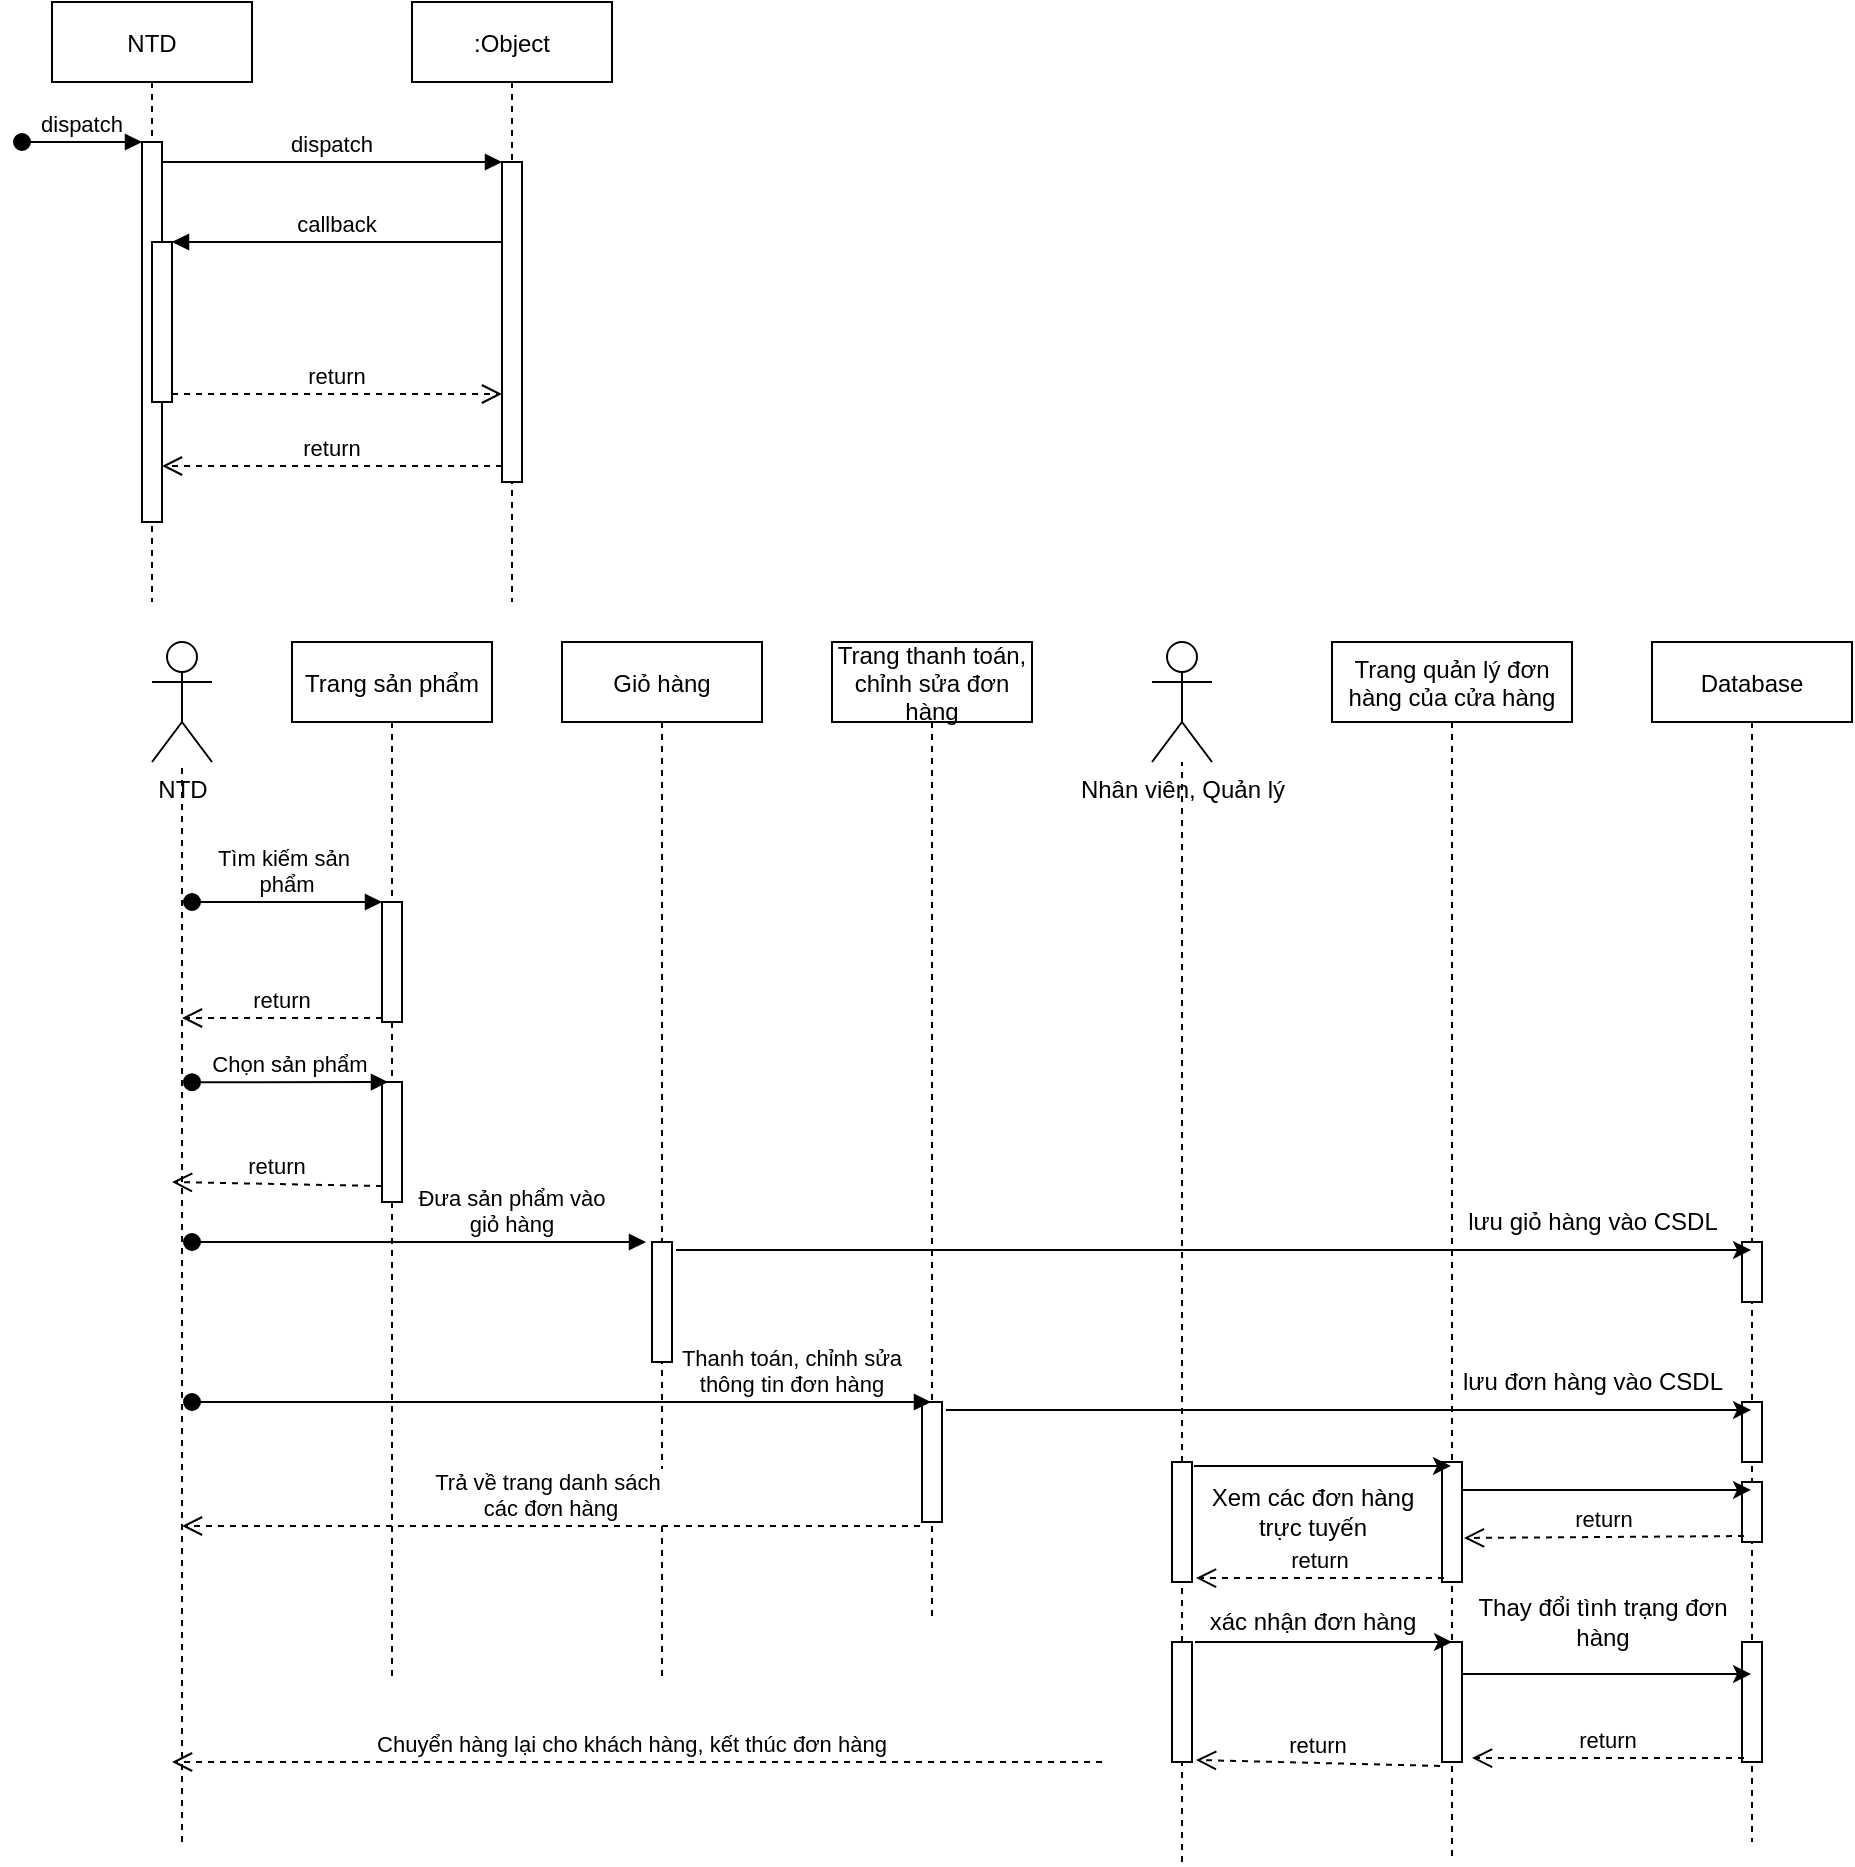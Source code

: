 <mxfile version="13.9.9" type="device"><diagram id="kgpKYQtTHZ0yAKxKKP6v" name="Page-1"><mxGraphModel dx="1422" dy="866" grid="1" gridSize="10" guides="1" tooltips="1" connect="1" arrows="1" fold="1" page="1" pageScale="1" pageWidth="850" pageHeight="1100" math="0" shadow="0"><root><mxCell id="0"/><mxCell id="1" parent="0"/><mxCell id="3nuBFxr9cyL0pnOWT2aG-1" value="NTD" style="shape=umlLifeline;perimeter=lifelinePerimeter;container=1;collapsible=0;recursiveResize=0;rounded=0;shadow=0;strokeWidth=1;" parent="1" vertex="1"><mxGeometry x="120" y="80" width="100" height="300" as="geometry"/></mxCell><mxCell id="3nuBFxr9cyL0pnOWT2aG-2" value="" style="points=[];perimeter=orthogonalPerimeter;rounded=0;shadow=0;strokeWidth=1;" parent="3nuBFxr9cyL0pnOWT2aG-1" vertex="1"><mxGeometry x="45" y="70" width="10" height="190" as="geometry"/></mxCell><mxCell id="3nuBFxr9cyL0pnOWT2aG-3" value="dispatch" style="verticalAlign=bottom;startArrow=oval;endArrow=block;startSize=8;shadow=0;strokeWidth=1;" parent="3nuBFxr9cyL0pnOWT2aG-1" target="3nuBFxr9cyL0pnOWT2aG-2" edge="1"><mxGeometry relative="1" as="geometry"><mxPoint x="-15" y="70" as="sourcePoint"/></mxGeometry></mxCell><mxCell id="3nuBFxr9cyL0pnOWT2aG-4" value="" style="points=[];perimeter=orthogonalPerimeter;rounded=0;shadow=0;strokeWidth=1;" parent="3nuBFxr9cyL0pnOWT2aG-1" vertex="1"><mxGeometry x="50" y="120" width="10" height="80" as="geometry"/></mxCell><mxCell id="TmLo5J9G6mKKLcKEB44P-18" value="Đưa sản phẩm vào&#10;giỏ hàng" style="verticalAlign=bottom;startArrow=oval;endArrow=block;startSize=8;shadow=0;strokeWidth=1;entryX=-0.3;entryY=0;entryDx=0;entryDy=0;entryPerimeter=0;" edge="1" parent="3nuBFxr9cyL0pnOWT2aG-1" target="TmLo5J9G6mKKLcKEB44P-17"><mxGeometry x="0.41" relative="1" as="geometry"><mxPoint x="70" y="620" as="sourcePoint"/><mxPoint x="175" y="160" as="targetPoint"/><mxPoint as="offset"/></mxGeometry></mxCell><mxCell id="3nuBFxr9cyL0pnOWT2aG-5" value=":Object" style="shape=umlLifeline;perimeter=lifelinePerimeter;container=1;collapsible=0;recursiveResize=0;rounded=0;shadow=0;strokeWidth=1;" parent="1" vertex="1"><mxGeometry x="300" y="80" width="100" height="300" as="geometry"/></mxCell><mxCell id="3nuBFxr9cyL0pnOWT2aG-6" value="" style="points=[];perimeter=orthogonalPerimeter;rounded=0;shadow=0;strokeWidth=1;" parent="3nuBFxr9cyL0pnOWT2aG-5" vertex="1"><mxGeometry x="45" y="80" width="10" height="160" as="geometry"/></mxCell><mxCell id="3nuBFxr9cyL0pnOWT2aG-7" value="return" style="verticalAlign=bottom;endArrow=open;dashed=1;endSize=8;exitX=0;exitY=0.95;shadow=0;strokeWidth=1;" parent="1" source="3nuBFxr9cyL0pnOWT2aG-6" target="3nuBFxr9cyL0pnOWT2aG-2" edge="1"><mxGeometry relative="1" as="geometry"><mxPoint x="275" y="236" as="targetPoint"/></mxGeometry></mxCell><mxCell id="3nuBFxr9cyL0pnOWT2aG-8" value="dispatch" style="verticalAlign=bottom;endArrow=block;entryX=0;entryY=0;shadow=0;strokeWidth=1;" parent="1" source="3nuBFxr9cyL0pnOWT2aG-2" target="3nuBFxr9cyL0pnOWT2aG-6" edge="1"><mxGeometry relative="1" as="geometry"><mxPoint x="275" y="160" as="sourcePoint"/></mxGeometry></mxCell><mxCell id="3nuBFxr9cyL0pnOWT2aG-9" value="callback" style="verticalAlign=bottom;endArrow=block;entryX=1;entryY=0;shadow=0;strokeWidth=1;" parent="1" source="3nuBFxr9cyL0pnOWT2aG-6" target="3nuBFxr9cyL0pnOWT2aG-4" edge="1"><mxGeometry relative="1" as="geometry"><mxPoint x="240" y="200" as="sourcePoint"/></mxGeometry></mxCell><mxCell id="3nuBFxr9cyL0pnOWT2aG-10" value="return" style="verticalAlign=bottom;endArrow=open;dashed=1;endSize=8;exitX=1;exitY=0.95;shadow=0;strokeWidth=1;" parent="1" source="3nuBFxr9cyL0pnOWT2aG-4" target="3nuBFxr9cyL0pnOWT2aG-6" edge="1"><mxGeometry relative="1" as="geometry"><mxPoint x="240" y="257" as="targetPoint"/></mxGeometry></mxCell><mxCell id="TmLo5J9G6mKKLcKEB44P-1" value="NTD" style="shape=umlActor;verticalLabelPosition=bottom;verticalAlign=top;html=1;outlineConnect=0;" vertex="1" parent="1"><mxGeometry x="170" y="400" width="30" height="60" as="geometry"/></mxCell><mxCell id="TmLo5J9G6mKKLcKEB44P-2" value="Trang sản phẩm" style="shape=umlLifeline;perimeter=lifelinePerimeter;container=1;collapsible=0;recursiveResize=0;rounded=0;shadow=0;strokeWidth=1;" vertex="1" parent="1"><mxGeometry x="240" y="400" width="100" height="520" as="geometry"/></mxCell><mxCell id="TmLo5J9G6mKKLcKEB44P-8" value="" style="points=[];perimeter=orthogonalPerimeter;rounded=0;shadow=0;strokeWidth=1;" vertex="1" parent="TmLo5J9G6mKKLcKEB44P-2"><mxGeometry x="45" y="130" width="10" height="60" as="geometry"/></mxCell><mxCell id="TmLo5J9G6mKKLcKEB44P-11" value="" style="points=[];perimeter=orthogonalPerimeter;rounded=0;shadow=0;strokeWidth=1;" vertex="1" parent="TmLo5J9G6mKKLcKEB44P-2"><mxGeometry x="45" y="220" width="10" height="60" as="geometry"/></mxCell><mxCell id="TmLo5J9G6mKKLcKEB44P-6" value="" style="endArrow=none;dashed=1;html=1;" edge="1" parent="1" target="TmLo5J9G6mKKLcKEB44P-1"><mxGeometry width="50" height="50" relative="1" as="geometry"><mxPoint x="185" y="1000" as="sourcePoint"/><mxPoint x="230" y="280" as="targetPoint"/></mxGeometry></mxCell><mxCell id="TmLo5J9G6mKKLcKEB44P-7" value="Tìm kiếm sản &#10;phẩm" style="verticalAlign=bottom;startArrow=oval;endArrow=block;startSize=8;shadow=0;strokeWidth=1;" edge="1" parent="1" target="TmLo5J9G6mKKLcKEB44P-8"><mxGeometry relative="1" as="geometry"><mxPoint x="190" y="530" as="sourcePoint"/><mxPoint x="290" y="490" as="targetPoint"/></mxGeometry></mxCell><mxCell id="TmLo5J9G6mKKLcKEB44P-10" value="return" style="verticalAlign=bottom;endArrow=open;dashed=1;endSize=8;exitX=0;exitY=0.967;shadow=0;strokeWidth=1;exitDx=0;exitDy=0;exitPerimeter=0;" edge="1" parent="1" source="TmLo5J9G6mKKLcKEB44P-8"><mxGeometry relative="1" as="geometry"><mxPoint x="185" y="588" as="targetPoint"/><mxPoint x="355" y="322.0" as="sourcePoint"/></mxGeometry></mxCell><mxCell id="TmLo5J9G6mKKLcKEB44P-12" value="Chọn sản phẩm" style="verticalAlign=bottom;startArrow=oval;endArrow=block;startSize=8;shadow=0;strokeWidth=1;entryX=0.48;entryY=0.433;entryDx=0;entryDy=0;entryPerimeter=0;" edge="1" parent="1"><mxGeometry relative="1" as="geometry"><mxPoint x="190" y="620.1" as="sourcePoint"/><mxPoint x="288" y="620.0" as="targetPoint"/></mxGeometry></mxCell><mxCell id="TmLo5J9G6mKKLcKEB44P-13" value="return" style="verticalAlign=bottom;endArrow=open;dashed=1;endSize=8;exitX=0;exitY=0.867;shadow=0;strokeWidth=1;exitDx=0;exitDy=0;exitPerimeter=0;" edge="1" parent="1" source="TmLo5J9G6mKKLcKEB44P-11"><mxGeometry relative="1" as="geometry"><mxPoint x="180" y="670" as="targetPoint"/><mxPoint x="295" y="598.02" as="sourcePoint"/></mxGeometry></mxCell><mxCell id="TmLo5J9G6mKKLcKEB44P-14" value="Giỏ hàng" style="shape=umlLifeline;perimeter=lifelinePerimeter;container=1;collapsible=0;recursiveResize=0;rounded=0;shadow=0;strokeWidth=1;" vertex="1" parent="1"><mxGeometry x="375" y="400" width="100" height="520" as="geometry"/></mxCell><mxCell id="TmLo5J9G6mKKLcKEB44P-17" value="" style="points=[];perimeter=orthogonalPerimeter;rounded=0;shadow=0;strokeWidth=1;" vertex="1" parent="TmLo5J9G6mKKLcKEB44P-14"><mxGeometry x="45" y="300" width="10" height="60" as="geometry"/></mxCell><mxCell id="TmLo5J9G6mKKLcKEB44P-19" value="Trang thanh toán,&#10;chỉnh sửa đơn&#10;hàng" style="shape=umlLifeline;perimeter=lifelinePerimeter;container=1;collapsible=0;recursiveResize=0;rounded=0;shadow=0;strokeWidth=1;" vertex="1" parent="1"><mxGeometry x="510" y="400" width="100" height="490" as="geometry"/></mxCell><mxCell id="TmLo5J9G6mKKLcKEB44P-21" value="" style="points=[];perimeter=orthogonalPerimeter;rounded=0;shadow=0;strokeWidth=1;" vertex="1" parent="TmLo5J9G6mKKLcKEB44P-19"><mxGeometry x="45" y="380" width="10" height="60" as="geometry"/></mxCell><mxCell id="TmLo5J9G6mKKLcKEB44P-22" value="Thanh toán, chỉnh sửa&#10;thông tin đơn hàng" style="verticalAlign=bottom;startArrow=oval;endArrow=block;startSize=8;shadow=0;strokeWidth=1;" edge="1" parent="1" target="TmLo5J9G6mKKLcKEB44P-19"><mxGeometry x="0.624" relative="1" as="geometry"><mxPoint x="190" y="780" as="sourcePoint"/><mxPoint x="250" y="780" as="targetPoint"/><mxPoint as="offset"/></mxGeometry></mxCell><mxCell id="TmLo5J9G6mKKLcKEB44P-23" value="Nhân viên, Quản lý" style="shape=umlActor;verticalLabelPosition=bottom;verticalAlign=top;html=1;outlineConnect=0;" vertex="1" parent="1"><mxGeometry x="670" y="400" width="30" height="60" as="geometry"/></mxCell><mxCell id="TmLo5J9G6mKKLcKEB44P-24" value="Trả về trang danh sách &#10;các đơn hàng" style="verticalAlign=bottom;endArrow=open;dashed=1;endSize=8;exitX=-0.1;exitY=1.033;shadow=0;strokeWidth=1;exitDx=0;exitDy=0;exitPerimeter=0;" edge="1" parent="1" source="TmLo5J9G6mKKLcKEB44P-21"><mxGeometry relative="1" as="geometry"><mxPoint x="185" y="842" as="targetPoint"/><mxPoint x="355" y="322.0" as="sourcePoint"/></mxGeometry></mxCell><mxCell id="TmLo5J9G6mKKLcKEB44P-27" value="Trang quản lý đơn&#10;hàng của cửa hàng" style="shape=umlLifeline;perimeter=lifelinePerimeter;container=1;collapsible=0;recursiveResize=0;rounded=0;shadow=0;strokeWidth=1;" vertex="1" parent="1"><mxGeometry x="760" y="400" width="120" height="610" as="geometry"/></mxCell><mxCell id="TmLo5J9G6mKKLcKEB44P-39" value="" style="points=[];perimeter=orthogonalPerimeter;rounded=0;shadow=0;strokeWidth=1;" vertex="1" parent="TmLo5J9G6mKKLcKEB44P-27"><mxGeometry x="55" y="410" width="10" height="60" as="geometry"/></mxCell><mxCell id="TmLo5J9G6mKKLcKEB44P-49" value="" style="points=[];perimeter=orthogonalPerimeter;rounded=0;shadow=0;strokeWidth=1;" vertex="1" parent="TmLo5J9G6mKKLcKEB44P-27"><mxGeometry x="55" y="500" width="10" height="60" as="geometry"/></mxCell><mxCell id="TmLo5J9G6mKKLcKEB44P-29" value="Database" style="shape=umlLifeline;perimeter=lifelinePerimeter;container=1;collapsible=0;recursiveResize=0;rounded=0;shadow=0;strokeWidth=1;" vertex="1" parent="1"><mxGeometry x="920" y="400" width="100" height="600" as="geometry"/></mxCell><mxCell id="TmLo5J9G6mKKLcKEB44P-32" value="" style="points=[];perimeter=orthogonalPerimeter;rounded=0;shadow=0;strokeWidth=1;" vertex="1" parent="TmLo5J9G6mKKLcKEB44P-29"><mxGeometry x="45" y="300" width="10" height="30" as="geometry"/></mxCell><mxCell id="TmLo5J9G6mKKLcKEB44P-34" value="" style="points=[];perimeter=orthogonalPerimeter;rounded=0;shadow=0;strokeWidth=1;" vertex="1" parent="TmLo5J9G6mKKLcKEB44P-29"><mxGeometry x="45" y="380" width="10" height="30" as="geometry"/></mxCell><mxCell id="TmLo5J9G6mKKLcKEB44P-42" value="" style="points=[];perimeter=orthogonalPerimeter;rounded=0;shadow=0;strokeWidth=1;" vertex="1" parent="TmLo5J9G6mKKLcKEB44P-29"><mxGeometry x="45" y="420" width="10" height="30" as="geometry"/></mxCell><mxCell id="TmLo5J9G6mKKLcKEB44P-53" value="" style="points=[];perimeter=orthogonalPerimeter;rounded=0;shadow=0;strokeWidth=1;" vertex="1" parent="TmLo5J9G6mKKLcKEB44P-29"><mxGeometry x="45" y="500" width="10" height="60" as="geometry"/></mxCell><mxCell id="TmLo5J9G6mKKLcKEB44P-30" value="" style="endArrow=none;dashed=1;html=1;" edge="1" parent="1" source="TmLo5J9G6mKKLcKEB44P-47" target="TmLo5J9G6mKKLcKEB44P-23"><mxGeometry width="50" height="50" relative="1" as="geometry"><mxPoint x="685" y="1010" as="sourcePoint"/><mxPoint x="370" y="570" as="targetPoint"/></mxGeometry></mxCell><mxCell id="TmLo5J9G6mKKLcKEB44P-31" value="" style="endArrow=classic;html=1;exitX=1.2;exitY=0.067;exitDx=0;exitDy=0;exitPerimeter=0;" edge="1" parent="1" source="TmLo5J9G6mKKLcKEB44P-17" target="TmLo5J9G6mKKLcKEB44P-29"><mxGeometry width="50" height="50" relative="1" as="geometry"><mxPoint x="320" y="490" as="sourcePoint"/><mxPoint x="370" y="440" as="targetPoint"/></mxGeometry></mxCell><mxCell id="TmLo5J9G6mKKLcKEB44P-33" value="lưu giỏ hàng vào CSDL" style="text;html=1;align=center;verticalAlign=middle;resizable=0;points=[];autosize=1;" vertex="1" parent="1"><mxGeometry x="820" y="680" width="140" height="20" as="geometry"/></mxCell><mxCell id="TmLo5J9G6mKKLcKEB44P-36" value="" style="endArrow=classic;html=1;exitX=1.2;exitY=0.067;exitDx=0;exitDy=0;exitPerimeter=0;" edge="1" parent="1" source="TmLo5J9G6mKKLcKEB44P-21" target="TmLo5J9G6mKKLcKEB44P-29"><mxGeometry width="50" height="50" relative="1" as="geometry"><mxPoint x="320" y="730" as="sourcePoint"/><mxPoint x="370" y="680" as="targetPoint"/></mxGeometry></mxCell><mxCell id="TmLo5J9G6mKKLcKEB44P-37" value="lưu đơn hàng vào CSDL" style="text;html=1;align=center;verticalAlign=middle;resizable=0;points=[];autosize=1;" vertex="1" parent="1"><mxGeometry x="815" y="760" width="150" height="20" as="geometry"/></mxCell><mxCell id="TmLo5J9G6mKKLcKEB44P-38" value="" style="points=[];perimeter=orthogonalPerimeter;rounded=0;shadow=0;strokeWidth=1;" vertex="1" parent="1"><mxGeometry x="680" y="810" width="10" height="60" as="geometry"/></mxCell><mxCell id="TmLo5J9G6mKKLcKEB44P-40" value="" style="endArrow=classic;html=1;exitX=1.1;exitY=0.033;exitDx=0;exitDy=0;exitPerimeter=0;" edge="1" parent="1" source="TmLo5J9G6mKKLcKEB44P-38" target="TmLo5J9G6mKKLcKEB44P-27"><mxGeometry width="50" height="50" relative="1" as="geometry"><mxPoint x="320" y="730" as="sourcePoint"/><mxPoint x="370" y="680" as="targetPoint"/></mxGeometry></mxCell><mxCell id="TmLo5J9G6mKKLcKEB44P-41" value="Xem các đơn hàng &lt;br&gt;trực tuyến" style="text;html=1;align=center;verticalAlign=middle;resizable=0;points=[];autosize=1;" vertex="1" parent="1"><mxGeometry x="690" y="820" width="120" height="30" as="geometry"/></mxCell><mxCell id="TmLo5J9G6mKKLcKEB44P-43" value="" style="endArrow=classic;html=1;exitX=1;exitY=0.233;exitDx=0;exitDy=0;exitPerimeter=0;" edge="1" parent="1" source="TmLo5J9G6mKKLcKEB44P-39" target="TmLo5J9G6mKKLcKEB44P-29"><mxGeometry width="50" height="50" relative="1" as="geometry"><mxPoint x="320" y="720" as="sourcePoint"/><mxPoint x="370" y="670" as="targetPoint"/></mxGeometry></mxCell><mxCell id="TmLo5J9G6mKKLcKEB44P-44" value="return" style="verticalAlign=bottom;endArrow=open;dashed=1;endSize=8;exitX=0.1;exitY=0.9;shadow=0;strokeWidth=1;exitDx=0;exitDy=0;exitPerimeter=0;entryX=1.1;entryY=0.633;entryDx=0;entryDy=0;entryPerimeter=0;" edge="1" parent="1" source="TmLo5J9G6mKKLcKEB44P-42" target="TmLo5J9G6mKKLcKEB44P-39"><mxGeometry relative="1" as="geometry"><mxPoint x="185" y="322.0" as="targetPoint"/><mxPoint x="355" y="322.0" as="sourcePoint"/></mxGeometry></mxCell><mxCell id="TmLo5J9G6mKKLcKEB44P-45" value="return" style="verticalAlign=bottom;endArrow=open;dashed=1;endSize=8;exitX=0.1;exitY=0.967;shadow=0;strokeWidth=1;exitDx=0;exitDy=0;exitPerimeter=0;entryX=1.2;entryY=0.967;entryDx=0;entryDy=0;entryPerimeter=0;" edge="1" parent="1" source="TmLo5J9G6mKKLcKEB44P-39" target="TmLo5J9G6mKKLcKEB44P-38"><mxGeometry relative="1" as="geometry"><mxPoint x="185" y="322.0" as="targetPoint"/><mxPoint x="355" y="322.0" as="sourcePoint"/></mxGeometry></mxCell><mxCell id="TmLo5J9G6mKKLcKEB44P-47" value="" style="points=[];perimeter=orthogonalPerimeter;rounded=0;shadow=0;strokeWidth=1;" vertex="1" parent="1"><mxGeometry x="680" y="900" width="10" height="60" as="geometry"/></mxCell><mxCell id="TmLo5J9G6mKKLcKEB44P-48" value="" style="endArrow=none;dashed=1;html=1;" edge="1" parent="1" target="TmLo5J9G6mKKLcKEB44P-47"><mxGeometry width="50" height="50" relative="1" as="geometry"><mxPoint x="685" y="1010" as="sourcePoint"/><mxPoint x="685" y="460" as="targetPoint"/></mxGeometry></mxCell><mxCell id="TmLo5J9G6mKKLcKEB44P-51" value="" style="endArrow=classic;html=1;exitX=1.1;exitY=0.033;exitDx=0;exitDy=0;exitPerimeter=0;" edge="1" parent="1"><mxGeometry width="50" height="50" relative="1" as="geometry"><mxPoint x="691.5" y="900" as="sourcePoint"/><mxPoint x="820" y="900" as="targetPoint"/></mxGeometry></mxCell><mxCell id="TmLo5J9G6mKKLcKEB44P-52" value="xác nhận đơn hàng" style="text;html=1;align=center;verticalAlign=middle;resizable=0;points=[];autosize=1;" vertex="1" parent="1"><mxGeometry x="690" y="880" width="120" height="20" as="geometry"/></mxCell><mxCell id="TmLo5J9G6mKKLcKEB44P-54" value="Thay đổi tình trạng đơn&lt;br&gt;hàng" style="text;html=1;align=center;verticalAlign=middle;resizable=0;points=[];autosize=1;" vertex="1" parent="1"><mxGeometry x="825" y="875" width="140" height="30" as="geometry"/></mxCell><mxCell id="TmLo5J9G6mKKLcKEB44P-56" value="" style="endArrow=classic;html=1;exitX=1;exitY=0.267;exitDx=0;exitDy=0;exitPerimeter=0;" edge="1" parent="1" source="TmLo5J9G6mKKLcKEB44P-49" target="TmLo5J9G6mKKLcKEB44P-29"><mxGeometry width="50" height="50" relative="1" as="geometry"><mxPoint x="320" y="720" as="sourcePoint"/><mxPoint x="370" y="670" as="targetPoint"/></mxGeometry></mxCell><mxCell id="TmLo5J9G6mKKLcKEB44P-57" value="return" style="verticalAlign=bottom;endArrow=open;dashed=1;endSize=8;exitX=0.1;exitY=0.967;shadow=0;strokeWidth=1;exitDx=0;exitDy=0;exitPerimeter=0;entryX=1.5;entryY=0.967;entryDx=0;entryDy=0;entryPerimeter=0;" edge="1" parent="1" source="TmLo5J9G6mKKLcKEB44P-53" target="TmLo5J9G6mKKLcKEB44P-49"><mxGeometry relative="1" as="geometry"><mxPoint x="185" y="322.0" as="targetPoint"/><mxPoint x="355" y="322.0" as="sourcePoint"/></mxGeometry></mxCell><mxCell id="TmLo5J9G6mKKLcKEB44P-58" value="return" style="verticalAlign=bottom;endArrow=open;dashed=1;endSize=8;exitX=-0.1;exitY=1.033;shadow=0;strokeWidth=1;exitDx=0;exitDy=0;exitPerimeter=0;entryX=1.2;entryY=0.983;entryDx=0;entryDy=0;entryPerimeter=0;" edge="1" parent="1" source="TmLo5J9G6mKKLcKEB44P-49" target="TmLo5J9G6mKKLcKEB44P-47"><mxGeometry relative="1" as="geometry"><mxPoint x="840" y="968.02" as="targetPoint"/><mxPoint x="976" y="968.02" as="sourcePoint"/></mxGeometry></mxCell><mxCell id="TmLo5J9G6mKKLcKEB44P-59" value="Chuyển hàng lại cho khách hàng, kết thúc đơn hàng" style="verticalAlign=bottom;endArrow=open;dashed=1;endSize=8;exitX=0;exitY=0.95;shadow=0;strokeWidth=1;" edge="1" parent="1"><mxGeometry x="0.011" relative="1" as="geometry"><mxPoint x="180" y="960" as="targetPoint"/><mxPoint x="645" y="960.0" as="sourcePoint"/><mxPoint as="offset"/></mxGeometry></mxCell></root></mxGraphModel></diagram></mxfile>